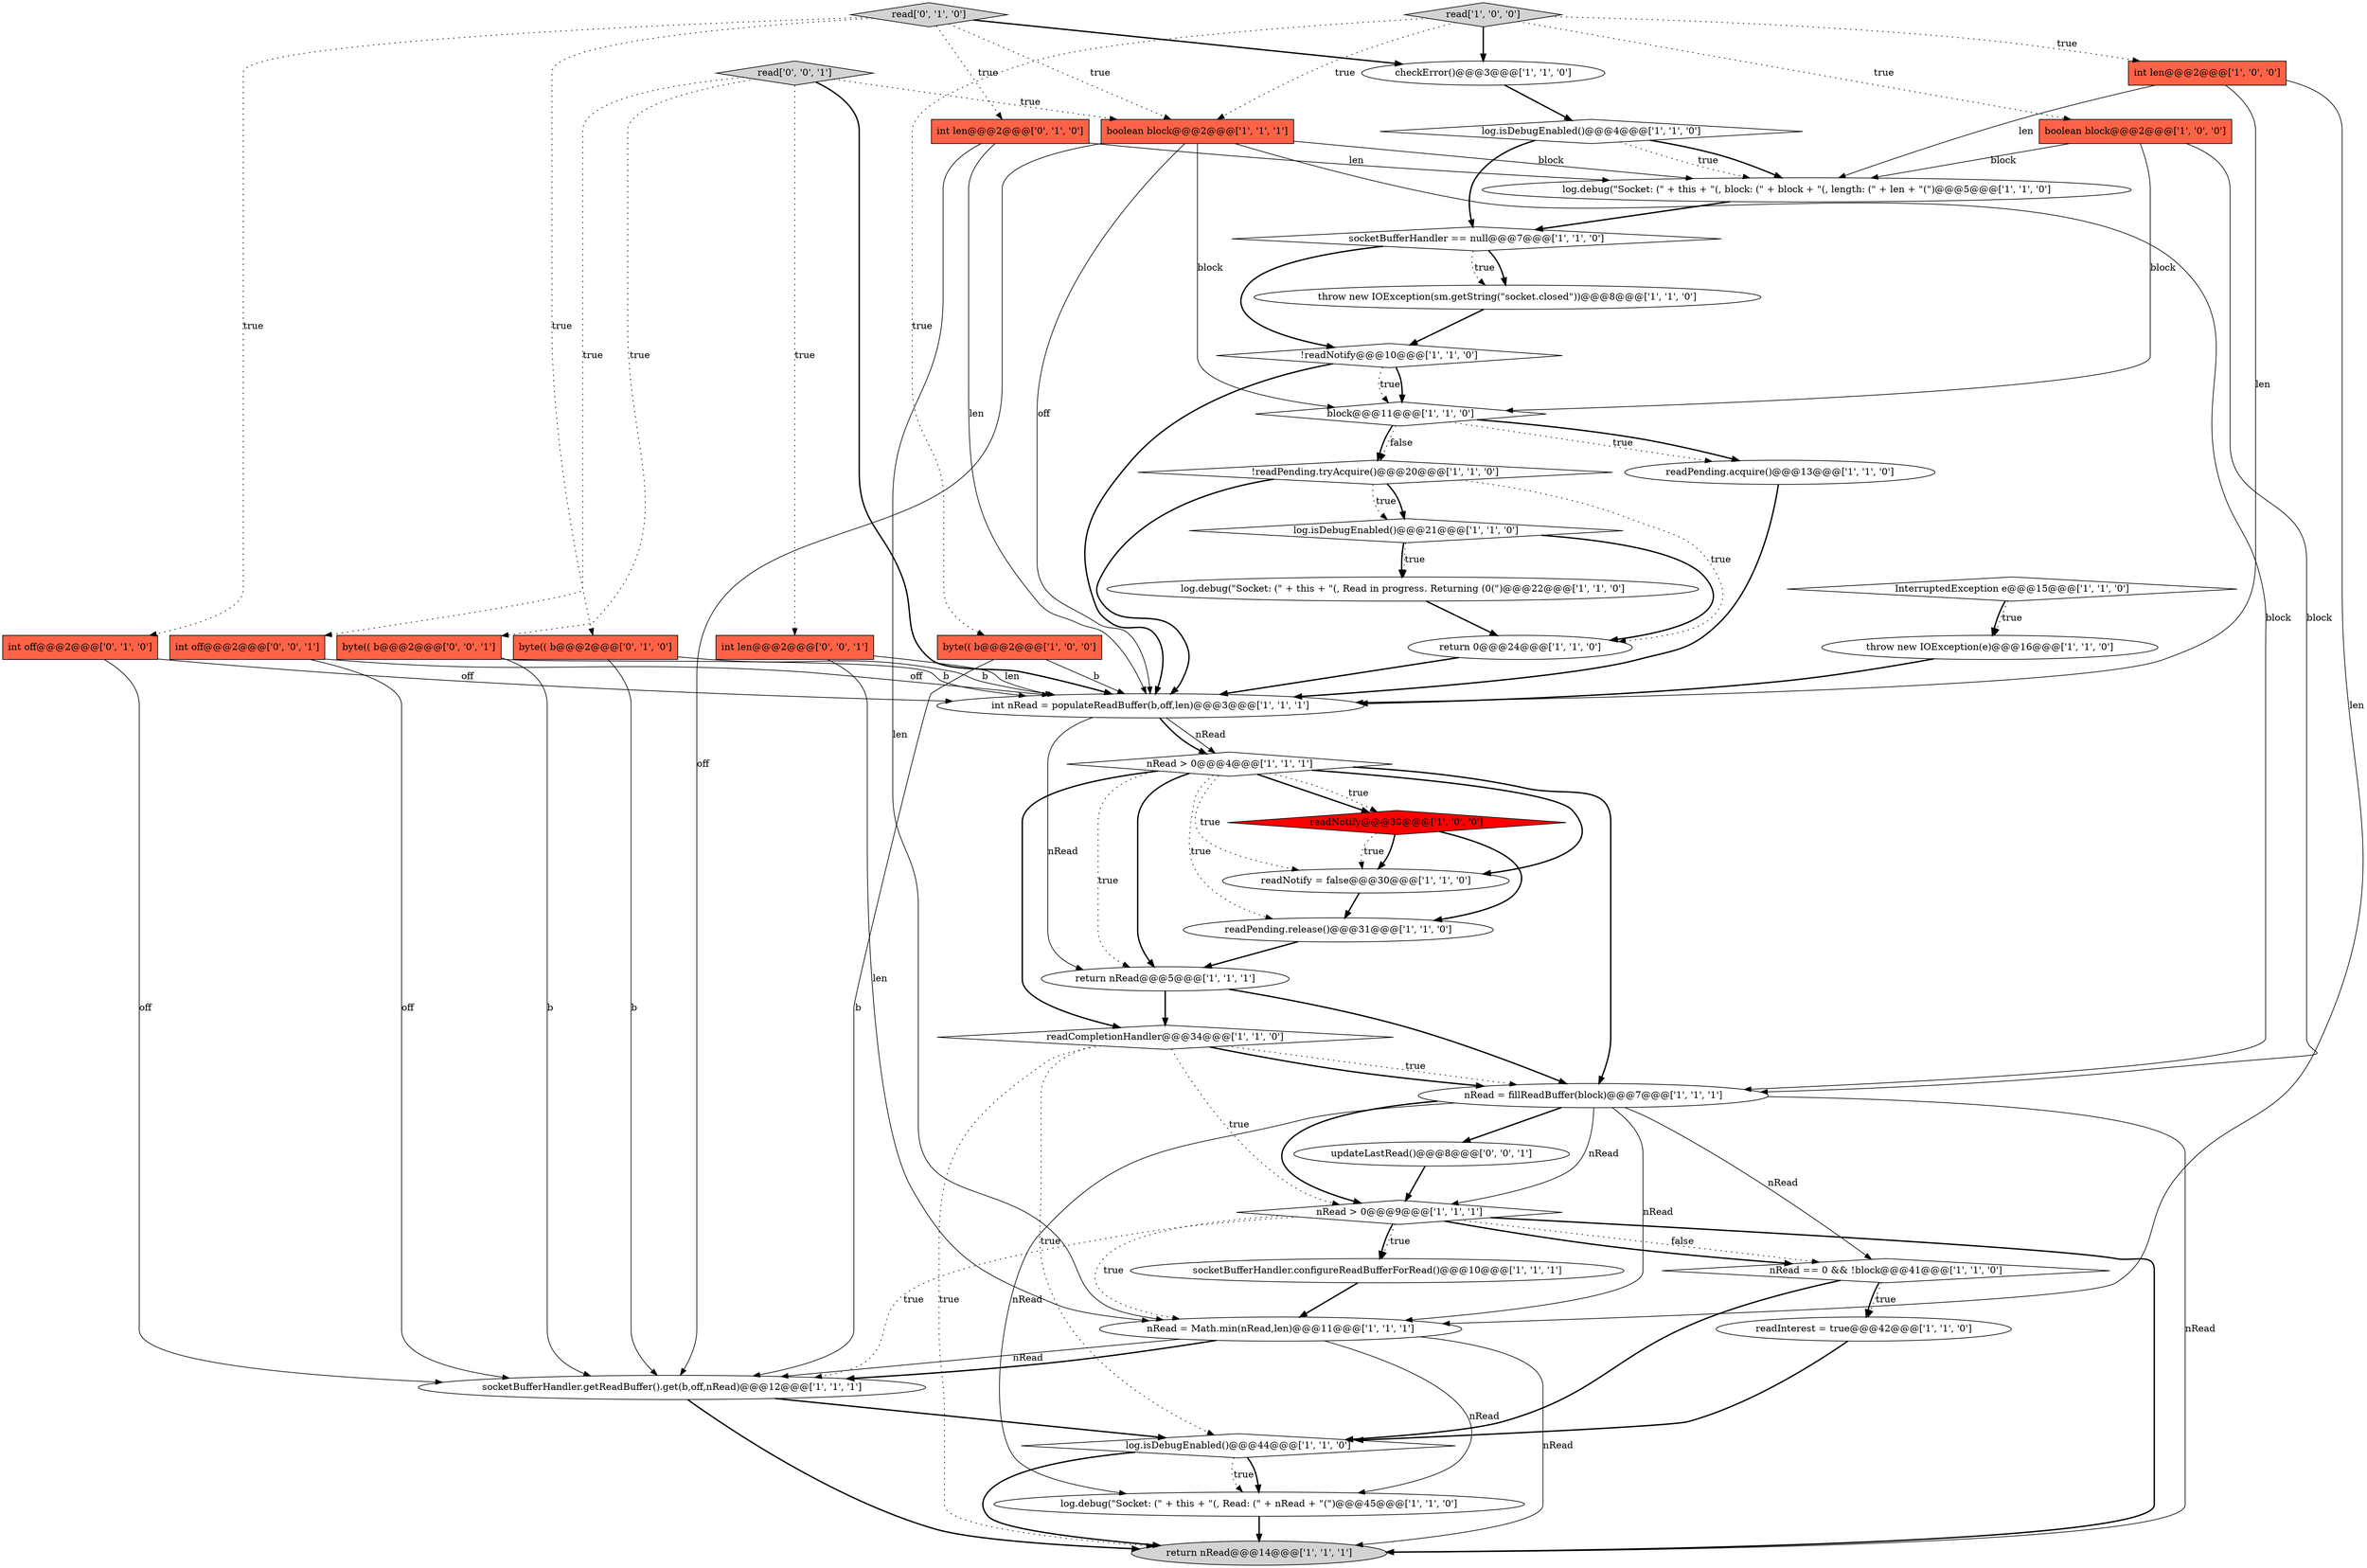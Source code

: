 digraph {
10 [style = filled, label = "int len@@@2@@@['1', '0', '0']", fillcolor = tomato, shape = box image = "AAA0AAABBB1BBB"];
31 [style = filled, label = "log.isDebugEnabled()@@@44@@@['1', '1', '0']", fillcolor = white, shape = diamond image = "AAA0AAABBB1BBB"];
39 [style = filled, label = "int off@@@2@@@['0', '1', '0']", fillcolor = tomato, shape = box image = "AAA0AAABBB2BBB"];
34 [style = filled, label = "return nRead@@@14@@@['1', '1', '1']", fillcolor = lightgray, shape = ellipse image = "AAA0AAABBB1BBB"];
35 [style = filled, label = "read['1', '0', '0']", fillcolor = lightgray, shape = diamond image = "AAA0AAABBB1BBB"];
1 [style = filled, label = "throw new IOException(sm.getString(\"socket.closed\"))@@@8@@@['1', '1', '0']", fillcolor = white, shape = ellipse image = "AAA0AAABBB1BBB"];
4 [style = filled, label = "nRead > 0@@@4@@@['1', '1', '1']", fillcolor = white, shape = diamond image = "AAA0AAABBB1BBB"];
24 [style = filled, label = "readPending.release()@@@31@@@['1', '1', '0']", fillcolor = white, shape = ellipse image = "AAA0AAABBB1BBB"];
23 [style = filled, label = "log.debug(\"Socket: (\" + this + \"(, Read in progress. Returning (0(\")@@@22@@@['1', '1', '0']", fillcolor = white, shape = ellipse image = "AAA0AAABBB1BBB"];
27 [style = filled, label = "checkError()@@@3@@@['1', '1', '0']", fillcolor = white, shape = ellipse image = "AAA0AAABBB1BBB"];
11 [style = filled, label = "nRead == 0 && !block@@@41@@@['1', '1', '0']", fillcolor = white, shape = diamond image = "AAA0AAABBB1BBB"];
25 [style = filled, label = "log.isDebugEnabled()@@@21@@@['1', '1', '0']", fillcolor = white, shape = diamond image = "AAA0AAABBB1BBB"];
2 [style = filled, label = "block@@@11@@@['1', '1', '0']", fillcolor = white, shape = diamond image = "AAA0AAABBB1BBB"];
17 [style = filled, label = "!readNotify@@@10@@@['1', '1', '0']", fillcolor = white, shape = diamond image = "AAA0AAABBB1BBB"];
21 [style = filled, label = "log.debug(\"Socket: (\" + this + \"(, block: (\" + block + \"(, length: (\" + len + \"(\")@@@5@@@['1', '1', '0']", fillcolor = white, shape = ellipse image = "AAA0AAABBB1BBB"];
22 [style = filled, label = "InterruptedException e@@@15@@@['1', '1', '0']", fillcolor = white, shape = diamond image = "AAA0AAABBB1BBB"];
44 [style = filled, label = "read['0', '0', '1']", fillcolor = lightgray, shape = diamond image = "AAA0AAABBB3BBB"];
33 [style = filled, label = "nRead = fillReadBuffer(block)@@@7@@@['1', '1', '1']", fillcolor = white, shape = ellipse image = "AAA0AAABBB1BBB"];
16 [style = filled, label = "nRead > 0@@@9@@@['1', '1', '1']", fillcolor = white, shape = diamond image = "AAA0AAABBB1BBB"];
40 [style = filled, label = "int len@@@2@@@['0', '0', '1']", fillcolor = tomato, shape = box image = "AAA0AAABBB3BBB"];
37 [style = filled, label = "int len@@@2@@@['0', '1', '0']", fillcolor = tomato, shape = box image = "AAA0AAABBB2BBB"];
43 [style = filled, label = "int off@@@2@@@['0', '0', '1']", fillcolor = tomato, shape = box image = "AAA0AAABBB3BBB"];
28 [style = filled, label = "boolean block@@@2@@@['1', '1', '1']", fillcolor = tomato, shape = box image = "AAA0AAABBB1BBB"];
32 [style = filled, label = "socketBufferHandler == null@@@7@@@['1', '1', '0']", fillcolor = white, shape = diamond image = "AAA0AAABBB1BBB"];
9 [style = filled, label = "nRead = Math.min(nRead,len)@@@11@@@['1', '1', '1']", fillcolor = white, shape = ellipse image = "AAA0AAABBB1BBB"];
3 [style = filled, label = "return 0@@@24@@@['1', '1', '0']", fillcolor = white, shape = ellipse image = "AAA0AAABBB1BBB"];
8 [style = filled, label = "log.debug(\"Socket: (\" + this + \"(, Read: (\" + nRead + \"(\")@@@45@@@['1', '1', '0']", fillcolor = white, shape = ellipse image = "AAA0AAABBB1BBB"];
20 [style = filled, label = "byte(( b@@@2@@@['1', '0', '0']", fillcolor = tomato, shape = box image = "AAA0AAABBB1BBB"];
18 [style = filled, label = "socketBufferHandler.configureReadBufferForRead()@@@10@@@['1', '1', '1']", fillcolor = white, shape = ellipse image = "AAA0AAABBB1BBB"];
5 [style = filled, label = "socketBufferHandler.getReadBuffer().get(b,off,nRead)@@@12@@@['1', '1', '1']", fillcolor = white, shape = ellipse image = "AAA0AAABBB1BBB"];
15 [style = filled, label = "readNotify@@@30@@@['1', '0', '0']", fillcolor = red, shape = diamond image = "AAA1AAABBB1BBB"];
42 [style = filled, label = "updateLastRead()@@@8@@@['0', '0', '1']", fillcolor = white, shape = ellipse image = "AAA0AAABBB3BBB"];
38 [style = filled, label = "read['0', '1', '0']", fillcolor = lightgray, shape = diamond image = "AAA0AAABBB2BBB"];
41 [style = filled, label = "byte(( b@@@2@@@['0', '0', '1']", fillcolor = tomato, shape = box image = "AAA0AAABBB3BBB"];
36 [style = filled, label = "byte(( b@@@2@@@['0', '1', '0']", fillcolor = tomato, shape = box image = "AAA0AAABBB2BBB"];
13 [style = filled, label = "boolean block@@@2@@@['1', '0', '0']", fillcolor = tomato, shape = box image = "AAA0AAABBB1BBB"];
7 [style = filled, label = "readPending.acquire()@@@13@@@['1', '1', '0']", fillcolor = white, shape = ellipse image = "AAA0AAABBB1BBB"];
0 [style = filled, label = "int nRead = populateReadBuffer(b,off,len)@@@3@@@['1', '1', '1']", fillcolor = white, shape = ellipse image = "AAA0AAABBB1BBB"];
19 [style = filled, label = "readNotify = false@@@30@@@['1', '1', '0']", fillcolor = white, shape = ellipse image = "AAA0AAABBB1BBB"];
26 [style = filled, label = "log.isDebugEnabled()@@@4@@@['1', '1', '0']", fillcolor = white, shape = diamond image = "AAA0AAABBB1BBB"];
30 [style = filled, label = "readInterest = true@@@42@@@['1', '1', '0']", fillcolor = white, shape = ellipse image = "AAA0AAABBB1BBB"];
29 [style = filled, label = "return nRead@@@5@@@['1', '1', '1']", fillcolor = white, shape = ellipse image = "AAA0AAABBB1BBB"];
12 [style = filled, label = "!readPending.tryAcquire()@@@20@@@['1', '1', '0']", fillcolor = white, shape = diamond image = "AAA0AAABBB1BBB"];
6 [style = filled, label = "readCompletionHandler@@@34@@@['1', '1', '0']", fillcolor = white, shape = diamond image = "AAA0AAABBB1BBB"];
14 [style = filled, label = "throw new IOException(e)@@@16@@@['1', '1', '0']", fillcolor = white, shape = ellipse image = "AAA0AAABBB1BBB"];
35->20 [style = dotted, label="true"];
9->5 [style = solid, label="nRead"];
16->9 [style = dotted, label="true"];
6->31 [style = dotted, label="true"];
41->5 [style = solid, label="b"];
35->10 [style = dotted, label="true"];
33->34 [style = solid, label="nRead"];
4->15 [style = bold, label=""];
38->39 [style = dotted, label="true"];
22->14 [style = dotted, label="true"];
19->24 [style = bold, label=""];
5->34 [style = bold, label=""];
0->29 [style = solid, label="nRead"];
44->41 [style = dotted, label="true"];
29->6 [style = bold, label=""];
13->33 [style = solid, label="block"];
33->42 [style = bold, label=""];
44->40 [style = dotted, label="true"];
16->5 [style = dotted, label="true"];
9->5 [style = bold, label=""];
17->2 [style = dotted, label="true"];
9->8 [style = solid, label="nRead"];
4->24 [style = dotted, label="true"];
33->11 [style = solid, label="nRead"];
20->0 [style = solid, label="b"];
10->9 [style = solid, label="len"];
28->0 [style = solid, label="off"];
33->9 [style = solid, label="nRead"];
8->34 [style = bold, label=""];
12->3 [style = dotted, label="true"];
33->16 [style = bold, label=""];
28->21 [style = solid, label="block"];
26->32 [style = bold, label=""];
10->21 [style = solid, label="len"];
44->43 [style = dotted, label="true"];
28->5 [style = solid, label="off"];
25->3 [style = bold, label=""];
4->19 [style = bold, label=""];
16->34 [style = bold, label=""];
7->0 [style = bold, label=""];
23->3 [style = bold, label=""];
41->0 [style = solid, label="b"];
44->28 [style = dotted, label="true"];
3->0 [style = bold, label=""];
1->17 [style = bold, label=""];
13->21 [style = solid, label="block"];
2->12 [style = dotted, label="false"];
37->21 [style = solid, label="len"];
17->2 [style = bold, label=""];
38->28 [style = dotted, label="true"];
18->9 [style = bold, label=""];
25->23 [style = dotted, label="true"];
22->14 [style = bold, label=""];
6->33 [style = dotted, label="true"];
32->17 [style = bold, label=""];
11->30 [style = bold, label=""];
43->0 [style = solid, label="off"];
12->25 [style = dotted, label="true"];
39->5 [style = solid, label="off"];
27->26 [style = bold, label=""];
16->18 [style = dotted, label="true"];
38->37 [style = dotted, label="true"];
16->18 [style = bold, label=""];
11->30 [style = dotted, label="true"];
36->5 [style = solid, label="b"];
13->2 [style = solid, label="block"];
38->27 [style = bold, label=""];
42->16 [style = bold, label=""];
4->29 [style = bold, label=""];
33->8 [style = solid, label="nRead"];
4->15 [style = dotted, label="true"];
15->19 [style = bold, label=""];
4->33 [style = bold, label=""];
31->8 [style = dotted, label="true"];
31->34 [style = bold, label=""];
26->21 [style = bold, label=""];
4->29 [style = dotted, label="true"];
11->31 [style = bold, label=""];
17->0 [style = bold, label=""];
36->0 [style = solid, label="b"];
30->31 [style = bold, label=""];
37->0 [style = solid, label="len"];
6->33 [style = bold, label=""];
9->34 [style = solid, label="nRead"];
32->1 [style = bold, label=""];
35->13 [style = dotted, label="true"];
16->11 [style = dotted, label="false"];
28->33 [style = solid, label="block"];
28->2 [style = solid, label="block"];
37->9 [style = solid, label="len"];
32->1 [style = dotted, label="true"];
31->8 [style = bold, label=""];
38->36 [style = dotted, label="true"];
4->19 [style = dotted, label="true"];
39->0 [style = solid, label="off"];
35->27 [style = bold, label=""];
16->11 [style = bold, label=""];
10->0 [style = solid, label="len"];
4->6 [style = bold, label=""];
25->23 [style = bold, label=""];
40->9 [style = solid, label="len"];
43->5 [style = solid, label="off"];
20->5 [style = solid, label="b"];
24->29 [style = bold, label=""];
12->0 [style = bold, label=""];
2->12 [style = bold, label=""];
33->16 [style = solid, label="nRead"];
29->33 [style = bold, label=""];
0->4 [style = solid, label="nRead"];
14->0 [style = bold, label=""];
5->31 [style = bold, label=""];
0->4 [style = bold, label=""];
26->21 [style = dotted, label="true"];
15->19 [style = dotted, label="true"];
12->25 [style = bold, label=""];
2->7 [style = dotted, label="true"];
15->24 [style = bold, label=""];
21->32 [style = bold, label=""];
6->34 [style = dotted, label="true"];
35->28 [style = dotted, label="true"];
2->7 [style = bold, label=""];
6->16 [style = dotted, label="true"];
40->0 [style = solid, label="len"];
44->0 [style = bold, label=""];
}
